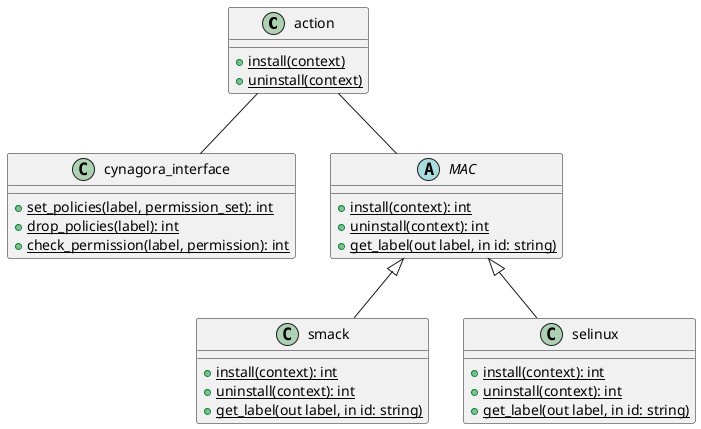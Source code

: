 @startuml

class action {
  + {static} install(context)
  + {static} uninstall(context)
}

class cynagora_interface {
  + {static} set_policies(label, permission_set): int
  + {static} drop_policies(label): int
  + {static} check_permission(label, permission): int
}

abstract class MAC {

  + {static} install(context): int
  + {static} uninstall(context): int
  + {static} get_label(out label, in id: string)
}

class smack {
  + {static} install(context): int
  + {static} uninstall(context): int
  + {static} get_label(out label, in id: string)
}

class selinux {
  + {static} install(context): int
  + {static} uninstall(context): int
  + {static} get_label(out label, in id: string)
}

action -- cynagora_interface
action -- MAC
MAC <|-- smack
MAC <|-- selinux

@enduml
